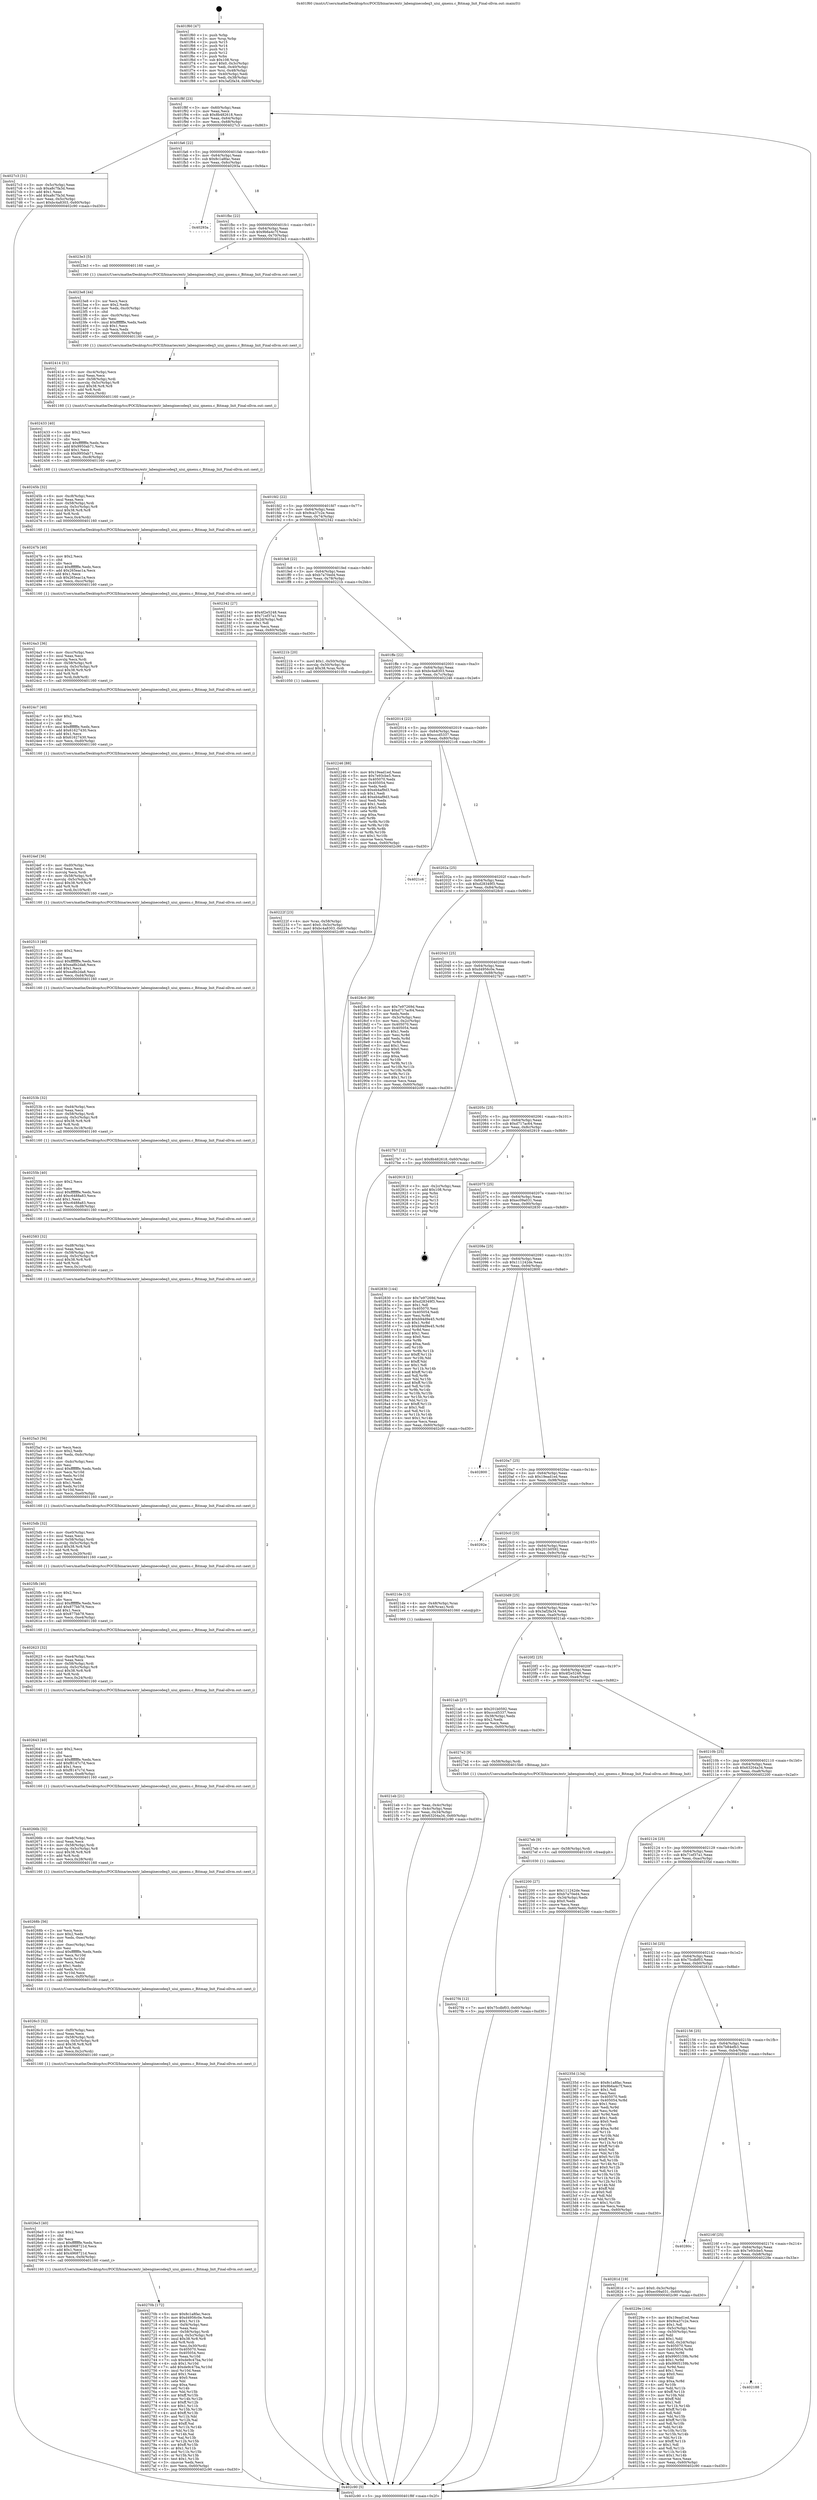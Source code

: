 digraph "0x401f60" {
  label = "0x401f60 (/mnt/c/Users/mathe/Desktop/tcc/POCII/binaries/extr_labenginecodeq3_uiui_qmenu.c_Bitmap_Init_Final-ollvm.out::main(0))"
  labelloc = "t"
  node[shape=record]

  Entry [label="",width=0.3,height=0.3,shape=circle,fillcolor=black,style=filled]
  "0x401f8f" [label="{
     0x401f8f [23]\l
     | [instrs]\l
     &nbsp;&nbsp;0x401f8f \<+3\>: mov -0x60(%rbp),%eax\l
     &nbsp;&nbsp;0x401f92 \<+2\>: mov %eax,%ecx\l
     &nbsp;&nbsp;0x401f94 \<+6\>: sub $0x8b482618,%ecx\l
     &nbsp;&nbsp;0x401f9a \<+3\>: mov %eax,-0x64(%rbp)\l
     &nbsp;&nbsp;0x401f9d \<+3\>: mov %ecx,-0x68(%rbp)\l
     &nbsp;&nbsp;0x401fa0 \<+6\>: je 00000000004027c3 \<main+0x863\>\l
  }"]
  "0x4027c3" [label="{
     0x4027c3 [31]\l
     | [instrs]\l
     &nbsp;&nbsp;0x4027c3 \<+3\>: mov -0x5c(%rbp),%eax\l
     &nbsp;&nbsp;0x4027c6 \<+5\>: sub $0xa8c7fa3d,%eax\l
     &nbsp;&nbsp;0x4027cb \<+3\>: add $0x1,%eax\l
     &nbsp;&nbsp;0x4027ce \<+5\>: add $0xa8c7fa3d,%eax\l
     &nbsp;&nbsp;0x4027d3 \<+3\>: mov %eax,-0x5c(%rbp)\l
     &nbsp;&nbsp;0x4027d6 \<+7\>: movl $0xbc4a8303,-0x60(%rbp)\l
     &nbsp;&nbsp;0x4027dd \<+5\>: jmp 0000000000402c90 \<main+0xd30\>\l
  }"]
  "0x401fa6" [label="{
     0x401fa6 [22]\l
     | [instrs]\l
     &nbsp;&nbsp;0x401fa6 \<+5\>: jmp 0000000000401fab \<main+0x4b\>\l
     &nbsp;&nbsp;0x401fab \<+3\>: mov -0x64(%rbp),%eax\l
     &nbsp;&nbsp;0x401fae \<+5\>: sub $0x8c1a8fac,%eax\l
     &nbsp;&nbsp;0x401fb3 \<+3\>: mov %eax,-0x6c(%rbp)\l
     &nbsp;&nbsp;0x401fb6 \<+6\>: je 000000000040293a \<main+0x9da\>\l
  }"]
  Exit [label="",width=0.3,height=0.3,shape=circle,fillcolor=black,style=filled,peripheries=2]
  "0x40293a" [label="{
     0x40293a\l
  }", style=dashed]
  "0x401fbc" [label="{
     0x401fbc [22]\l
     | [instrs]\l
     &nbsp;&nbsp;0x401fbc \<+5\>: jmp 0000000000401fc1 \<main+0x61\>\l
     &nbsp;&nbsp;0x401fc1 \<+3\>: mov -0x64(%rbp),%eax\l
     &nbsp;&nbsp;0x401fc4 \<+5\>: sub $0x9b6a4c7f,%eax\l
     &nbsp;&nbsp;0x401fc9 \<+3\>: mov %eax,-0x70(%rbp)\l
     &nbsp;&nbsp;0x401fcc \<+6\>: je 00000000004023e3 \<main+0x483\>\l
  }"]
  "0x4027f4" [label="{
     0x4027f4 [12]\l
     | [instrs]\l
     &nbsp;&nbsp;0x4027f4 \<+7\>: movl $0x75cdbf03,-0x60(%rbp)\l
     &nbsp;&nbsp;0x4027fb \<+5\>: jmp 0000000000402c90 \<main+0xd30\>\l
  }"]
  "0x4023e3" [label="{
     0x4023e3 [5]\l
     | [instrs]\l
     &nbsp;&nbsp;0x4023e3 \<+5\>: call 0000000000401160 \<next_i\>\l
     | [calls]\l
     &nbsp;&nbsp;0x401160 \{1\} (/mnt/c/Users/mathe/Desktop/tcc/POCII/binaries/extr_labenginecodeq3_uiui_qmenu.c_Bitmap_Init_Final-ollvm.out::next_i)\l
  }"]
  "0x401fd2" [label="{
     0x401fd2 [22]\l
     | [instrs]\l
     &nbsp;&nbsp;0x401fd2 \<+5\>: jmp 0000000000401fd7 \<main+0x77\>\l
     &nbsp;&nbsp;0x401fd7 \<+3\>: mov -0x64(%rbp),%eax\l
     &nbsp;&nbsp;0x401fda \<+5\>: sub $0x9ca37c2e,%eax\l
     &nbsp;&nbsp;0x401fdf \<+3\>: mov %eax,-0x74(%rbp)\l
     &nbsp;&nbsp;0x401fe2 \<+6\>: je 0000000000402342 \<main+0x3e2\>\l
  }"]
  "0x4027eb" [label="{
     0x4027eb [9]\l
     | [instrs]\l
     &nbsp;&nbsp;0x4027eb \<+4\>: mov -0x58(%rbp),%rdi\l
     &nbsp;&nbsp;0x4027ef \<+5\>: call 0000000000401030 \<free@plt\>\l
     | [calls]\l
     &nbsp;&nbsp;0x401030 \{1\} (unknown)\l
  }"]
  "0x402342" [label="{
     0x402342 [27]\l
     | [instrs]\l
     &nbsp;&nbsp;0x402342 \<+5\>: mov $0x4f2e5248,%eax\l
     &nbsp;&nbsp;0x402347 \<+5\>: mov $0x71ef37a1,%ecx\l
     &nbsp;&nbsp;0x40234c \<+3\>: mov -0x2d(%rbp),%dl\l
     &nbsp;&nbsp;0x40234f \<+3\>: test $0x1,%dl\l
     &nbsp;&nbsp;0x402352 \<+3\>: cmovne %ecx,%eax\l
     &nbsp;&nbsp;0x402355 \<+3\>: mov %eax,-0x60(%rbp)\l
     &nbsp;&nbsp;0x402358 \<+5\>: jmp 0000000000402c90 \<main+0xd30\>\l
  }"]
  "0x401fe8" [label="{
     0x401fe8 [22]\l
     | [instrs]\l
     &nbsp;&nbsp;0x401fe8 \<+5\>: jmp 0000000000401fed \<main+0x8d\>\l
     &nbsp;&nbsp;0x401fed \<+3\>: mov -0x64(%rbp),%eax\l
     &nbsp;&nbsp;0x401ff0 \<+5\>: sub $0xb7a70ed4,%eax\l
     &nbsp;&nbsp;0x401ff5 \<+3\>: mov %eax,-0x78(%rbp)\l
     &nbsp;&nbsp;0x401ff8 \<+6\>: je 000000000040221b \<main+0x2bb\>\l
  }"]
  "0x40270b" [label="{
     0x40270b [172]\l
     | [instrs]\l
     &nbsp;&nbsp;0x40270b \<+5\>: mov $0x8c1a8fac,%ecx\l
     &nbsp;&nbsp;0x402710 \<+5\>: mov $0xd4956c0e,%edx\l
     &nbsp;&nbsp;0x402715 \<+3\>: mov $0x1,%r11b\l
     &nbsp;&nbsp;0x402718 \<+6\>: mov -0xf4(%rbp),%esi\l
     &nbsp;&nbsp;0x40271e \<+3\>: imul %eax,%esi\l
     &nbsp;&nbsp;0x402721 \<+4\>: mov -0x58(%rbp),%rdi\l
     &nbsp;&nbsp;0x402725 \<+4\>: movslq -0x5c(%rbp),%r8\l
     &nbsp;&nbsp;0x402729 \<+4\>: imul $0x38,%r8,%r8\l
     &nbsp;&nbsp;0x40272d \<+3\>: add %r8,%rdi\l
     &nbsp;&nbsp;0x402730 \<+3\>: mov %esi,0x30(%rdi)\l
     &nbsp;&nbsp;0x402733 \<+7\>: mov 0x405070,%eax\l
     &nbsp;&nbsp;0x40273a \<+7\>: mov 0x405054,%esi\l
     &nbsp;&nbsp;0x402741 \<+3\>: mov %eax,%r10d\l
     &nbsp;&nbsp;0x402744 \<+7\>: sub $0xde9c47ba,%r10d\l
     &nbsp;&nbsp;0x40274b \<+4\>: sub $0x1,%r10d\l
     &nbsp;&nbsp;0x40274f \<+7\>: add $0xde9c47ba,%r10d\l
     &nbsp;&nbsp;0x402756 \<+4\>: imul %r10d,%eax\l
     &nbsp;&nbsp;0x40275a \<+3\>: and $0x1,%eax\l
     &nbsp;&nbsp;0x40275d \<+3\>: cmp $0x0,%eax\l
     &nbsp;&nbsp;0x402760 \<+3\>: sete %bl\l
     &nbsp;&nbsp;0x402763 \<+3\>: cmp $0xa,%esi\l
     &nbsp;&nbsp;0x402766 \<+4\>: setl %r14b\l
     &nbsp;&nbsp;0x40276a \<+3\>: mov %bl,%r15b\l
     &nbsp;&nbsp;0x40276d \<+4\>: xor $0xff,%r15b\l
     &nbsp;&nbsp;0x402771 \<+3\>: mov %r14b,%r12b\l
     &nbsp;&nbsp;0x402774 \<+4\>: xor $0xff,%r12b\l
     &nbsp;&nbsp;0x402778 \<+4\>: xor $0x1,%r11b\l
     &nbsp;&nbsp;0x40277c \<+3\>: mov %r15b,%r13b\l
     &nbsp;&nbsp;0x40277f \<+4\>: and $0xff,%r13b\l
     &nbsp;&nbsp;0x402783 \<+3\>: and %r11b,%bl\l
     &nbsp;&nbsp;0x402786 \<+3\>: mov %r12b,%al\l
     &nbsp;&nbsp;0x402789 \<+2\>: and $0xff,%al\l
     &nbsp;&nbsp;0x40278b \<+3\>: and %r11b,%r14b\l
     &nbsp;&nbsp;0x40278e \<+3\>: or %bl,%r13b\l
     &nbsp;&nbsp;0x402791 \<+3\>: or %r14b,%al\l
     &nbsp;&nbsp;0x402794 \<+3\>: xor %al,%r13b\l
     &nbsp;&nbsp;0x402797 \<+3\>: or %r12b,%r15b\l
     &nbsp;&nbsp;0x40279a \<+4\>: xor $0xff,%r15b\l
     &nbsp;&nbsp;0x40279e \<+4\>: or $0x1,%r11b\l
     &nbsp;&nbsp;0x4027a2 \<+3\>: and %r11b,%r15b\l
     &nbsp;&nbsp;0x4027a5 \<+3\>: or %r15b,%r13b\l
     &nbsp;&nbsp;0x4027a8 \<+4\>: test $0x1,%r13b\l
     &nbsp;&nbsp;0x4027ac \<+3\>: cmovne %edx,%ecx\l
     &nbsp;&nbsp;0x4027af \<+3\>: mov %ecx,-0x60(%rbp)\l
     &nbsp;&nbsp;0x4027b2 \<+5\>: jmp 0000000000402c90 \<main+0xd30\>\l
  }"]
  "0x40221b" [label="{
     0x40221b [20]\l
     | [instrs]\l
     &nbsp;&nbsp;0x40221b \<+7\>: movl $0x1,-0x50(%rbp)\l
     &nbsp;&nbsp;0x402222 \<+4\>: movslq -0x50(%rbp),%rax\l
     &nbsp;&nbsp;0x402226 \<+4\>: imul $0x38,%rax,%rdi\l
     &nbsp;&nbsp;0x40222a \<+5\>: call 0000000000401050 \<malloc@plt\>\l
     | [calls]\l
     &nbsp;&nbsp;0x401050 \{1\} (unknown)\l
  }"]
  "0x401ffe" [label="{
     0x401ffe [22]\l
     | [instrs]\l
     &nbsp;&nbsp;0x401ffe \<+5\>: jmp 0000000000402003 \<main+0xa3\>\l
     &nbsp;&nbsp;0x402003 \<+3\>: mov -0x64(%rbp),%eax\l
     &nbsp;&nbsp;0x402006 \<+5\>: sub $0xbc4a8303,%eax\l
     &nbsp;&nbsp;0x40200b \<+3\>: mov %eax,-0x7c(%rbp)\l
     &nbsp;&nbsp;0x40200e \<+6\>: je 0000000000402246 \<main+0x2e6\>\l
  }"]
  "0x4026e3" [label="{
     0x4026e3 [40]\l
     | [instrs]\l
     &nbsp;&nbsp;0x4026e3 \<+5\>: mov $0x2,%ecx\l
     &nbsp;&nbsp;0x4026e8 \<+1\>: cltd\l
     &nbsp;&nbsp;0x4026e9 \<+2\>: idiv %ecx\l
     &nbsp;&nbsp;0x4026eb \<+6\>: imul $0xfffffffe,%edx,%ecx\l
     &nbsp;&nbsp;0x4026f1 \<+6\>: sub $0x4968721d,%ecx\l
     &nbsp;&nbsp;0x4026f7 \<+3\>: add $0x1,%ecx\l
     &nbsp;&nbsp;0x4026fa \<+6\>: add $0x4968721d,%ecx\l
     &nbsp;&nbsp;0x402700 \<+6\>: mov %ecx,-0xf4(%rbp)\l
     &nbsp;&nbsp;0x402706 \<+5\>: call 0000000000401160 \<next_i\>\l
     | [calls]\l
     &nbsp;&nbsp;0x401160 \{1\} (/mnt/c/Users/mathe/Desktop/tcc/POCII/binaries/extr_labenginecodeq3_uiui_qmenu.c_Bitmap_Init_Final-ollvm.out::next_i)\l
  }"]
  "0x402246" [label="{
     0x402246 [88]\l
     | [instrs]\l
     &nbsp;&nbsp;0x402246 \<+5\>: mov $0x19ead1ed,%eax\l
     &nbsp;&nbsp;0x40224b \<+5\>: mov $0x7e93cbe5,%ecx\l
     &nbsp;&nbsp;0x402250 \<+7\>: mov 0x405070,%edx\l
     &nbsp;&nbsp;0x402257 \<+7\>: mov 0x405054,%esi\l
     &nbsp;&nbsp;0x40225e \<+2\>: mov %edx,%edi\l
     &nbsp;&nbsp;0x402260 \<+6\>: sub $0xeb4af9d3,%edi\l
     &nbsp;&nbsp;0x402266 \<+3\>: sub $0x1,%edi\l
     &nbsp;&nbsp;0x402269 \<+6\>: add $0xeb4af9d3,%edi\l
     &nbsp;&nbsp;0x40226f \<+3\>: imul %edi,%edx\l
     &nbsp;&nbsp;0x402272 \<+3\>: and $0x1,%edx\l
     &nbsp;&nbsp;0x402275 \<+3\>: cmp $0x0,%edx\l
     &nbsp;&nbsp;0x402278 \<+4\>: sete %r8b\l
     &nbsp;&nbsp;0x40227c \<+3\>: cmp $0xa,%esi\l
     &nbsp;&nbsp;0x40227f \<+4\>: setl %r9b\l
     &nbsp;&nbsp;0x402283 \<+3\>: mov %r8b,%r10b\l
     &nbsp;&nbsp;0x402286 \<+3\>: and %r9b,%r10b\l
     &nbsp;&nbsp;0x402289 \<+3\>: xor %r9b,%r8b\l
     &nbsp;&nbsp;0x40228c \<+3\>: or %r8b,%r10b\l
     &nbsp;&nbsp;0x40228f \<+4\>: test $0x1,%r10b\l
     &nbsp;&nbsp;0x402293 \<+3\>: cmovne %ecx,%eax\l
     &nbsp;&nbsp;0x402296 \<+3\>: mov %eax,-0x60(%rbp)\l
     &nbsp;&nbsp;0x402299 \<+5\>: jmp 0000000000402c90 \<main+0xd30\>\l
  }"]
  "0x402014" [label="{
     0x402014 [22]\l
     | [instrs]\l
     &nbsp;&nbsp;0x402014 \<+5\>: jmp 0000000000402019 \<main+0xb9\>\l
     &nbsp;&nbsp;0x402019 \<+3\>: mov -0x64(%rbp),%eax\l
     &nbsp;&nbsp;0x40201c \<+5\>: sub $0xcccd5337,%eax\l
     &nbsp;&nbsp;0x402021 \<+3\>: mov %eax,-0x80(%rbp)\l
     &nbsp;&nbsp;0x402024 \<+6\>: je 00000000004021c6 \<main+0x266\>\l
  }"]
  "0x4026c3" [label="{
     0x4026c3 [32]\l
     | [instrs]\l
     &nbsp;&nbsp;0x4026c3 \<+6\>: mov -0xf0(%rbp),%ecx\l
     &nbsp;&nbsp;0x4026c9 \<+3\>: imul %eax,%ecx\l
     &nbsp;&nbsp;0x4026cc \<+4\>: mov -0x58(%rbp),%rdi\l
     &nbsp;&nbsp;0x4026d0 \<+4\>: movslq -0x5c(%rbp),%r8\l
     &nbsp;&nbsp;0x4026d4 \<+4\>: imul $0x38,%r8,%r8\l
     &nbsp;&nbsp;0x4026d8 \<+3\>: add %r8,%rdi\l
     &nbsp;&nbsp;0x4026db \<+3\>: mov %ecx,0x2c(%rdi)\l
     &nbsp;&nbsp;0x4026de \<+5\>: call 0000000000401160 \<next_i\>\l
     | [calls]\l
     &nbsp;&nbsp;0x401160 \{1\} (/mnt/c/Users/mathe/Desktop/tcc/POCII/binaries/extr_labenginecodeq3_uiui_qmenu.c_Bitmap_Init_Final-ollvm.out::next_i)\l
  }"]
  "0x4021c6" [label="{
     0x4021c6\l
  }", style=dashed]
  "0x40202a" [label="{
     0x40202a [25]\l
     | [instrs]\l
     &nbsp;&nbsp;0x40202a \<+5\>: jmp 000000000040202f \<main+0xcf\>\l
     &nbsp;&nbsp;0x40202f \<+3\>: mov -0x64(%rbp),%eax\l
     &nbsp;&nbsp;0x402032 \<+5\>: sub $0xd28349f3,%eax\l
     &nbsp;&nbsp;0x402037 \<+6\>: mov %eax,-0x84(%rbp)\l
     &nbsp;&nbsp;0x40203d \<+6\>: je 00000000004028c0 \<main+0x960\>\l
  }"]
  "0x40268b" [label="{
     0x40268b [56]\l
     | [instrs]\l
     &nbsp;&nbsp;0x40268b \<+2\>: xor %ecx,%ecx\l
     &nbsp;&nbsp;0x40268d \<+5\>: mov $0x2,%edx\l
     &nbsp;&nbsp;0x402692 \<+6\>: mov %edx,-0xec(%rbp)\l
     &nbsp;&nbsp;0x402698 \<+1\>: cltd\l
     &nbsp;&nbsp;0x402699 \<+6\>: mov -0xec(%rbp),%esi\l
     &nbsp;&nbsp;0x40269f \<+2\>: idiv %esi\l
     &nbsp;&nbsp;0x4026a1 \<+6\>: imul $0xfffffffe,%edx,%edx\l
     &nbsp;&nbsp;0x4026a7 \<+3\>: mov %ecx,%r10d\l
     &nbsp;&nbsp;0x4026aa \<+3\>: sub %edx,%r10d\l
     &nbsp;&nbsp;0x4026ad \<+2\>: mov %ecx,%edx\l
     &nbsp;&nbsp;0x4026af \<+3\>: sub $0x1,%edx\l
     &nbsp;&nbsp;0x4026b2 \<+3\>: add %edx,%r10d\l
     &nbsp;&nbsp;0x4026b5 \<+3\>: sub %r10d,%ecx\l
     &nbsp;&nbsp;0x4026b8 \<+6\>: mov %ecx,-0xf0(%rbp)\l
     &nbsp;&nbsp;0x4026be \<+5\>: call 0000000000401160 \<next_i\>\l
     | [calls]\l
     &nbsp;&nbsp;0x401160 \{1\} (/mnt/c/Users/mathe/Desktop/tcc/POCII/binaries/extr_labenginecodeq3_uiui_qmenu.c_Bitmap_Init_Final-ollvm.out::next_i)\l
  }"]
  "0x4028c0" [label="{
     0x4028c0 [89]\l
     | [instrs]\l
     &nbsp;&nbsp;0x4028c0 \<+5\>: mov $0x7e97269d,%eax\l
     &nbsp;&nbsp;0x4028c5 \<+5\>: mov $0xd717ac64,%ecx\l
     &nbsp;&nbsp;0x4028ca \<+2\>: xor %edx,%edx\l
     &nbsp;&nbsp;0x4028cc \<+3\>: mov -0x3c(%rbp),%esi\l
     &nbsp;&nbsp;0x4028cf \<+3\>: mov %esi,-0x2c(%rbp)\l
     &nbsp;&nbsp;0x4028d2 \<+7\>: mov 0x405070,%esi\l
     &nbsp;&nbsp;0x4028d9 \<+7\>: mov 0x405054,%edi\l
     &nbsp;&nbsp;0x4028e0 \<+3\>: sub $0x1,%edx\l
     &nbsp;&nbsp;0x4028e3 \<+3\>: mov %esi,%r8d\l
     &nbsp;&nbsp;0x4028e6 \<+3\>: add %edx,%r8d\l
     &nbsp;&nbsp;0x4028e9 \<+4\>: imul %r8d,%esi\l
     &nbsp;&nbsp;0x4028ed \<+3\>: and $0x1,%esi\l
     &nbsp;&nbsp;0x4028f0 \<+3\>: cmp $0x0,%esi\l
     &nbsp;&nbsp;0x4028f3 \<+4\>: sete %r9b\l
     &nbsp;&nbsp;0x4028f7 \<+3\>: cmp $0xa,%edi\l
     &nbsp;&nbsp;0x4028fa \<+4\>: setl %r10b\l
     &nbsp;&nbsp;0x4028fe \<+3\>: mov %r9b,%r11b\l
     &nbsp;&nbsp;0x402901 \<+3\>: and %r10b,%r11b\l
     &nbsp;&nbsp;0x402904 \<+3\>: xor %r10b,%r9b\l
     &nbsp;&nbsp;0x402907 \<+3\>: or %r9b,%r11b\l
     &nbsp;&nbsp;0x40290a \<+4\>: test $0x1,%r11b\l
     &nbsp;&nbsp;0x40290e \<+3\>: cmovne %ecx,%eax\l
     &nbsp;&nbsp;0x402911 \<+3\>: mov %eax,-0x60(%rbp)\l
     &nbsp;&nbsp;0x402914 \<+5\>: jmp 0000000000402c90 \<main+0xd30\>\l
  }"]
  "0x402043" [label="{
     0x402043 [25]\l
     | [instrs]\l
     &nbsp;&nbsp;0x402043 \<+5\>: jmp 0000000000402048 \<main+0xe8\>\l
     &nbsp;&nbsp;0x402048 \<+3\>: mov -0x64(%rbp),%eax\l
     &nbsp;&nbsp;0x40204b \<+5\>: sub $0xd4956c0e,%eax\l
     &nbsp;&nbsp;0x402050 \<+6\>: mov %eax,-0x88(%rbp)\l
     &nbsp;&nbsp;0x402056 \<+6\>: je 00000000004027b7 \<main+0x857\>\l
  }"]
  "0x40266b" [label="{
     0x40266b [32]\l
     | [instrs]\l
     &nbsp;&nbsp;0x40266b \<+6\>: mov -0xe8(%rbp),%ecx\l
     &nbsp;&nbsp;0x402671 \<+3\>: imul %eax,%ecx\l
     &nbsp;&nbsp;0x402674 \<+4\>: mov -0x58(%rbp),%rdi\l
     &nbsp;&nbsp;0x402678 \<+4\>: movslq -0x5c(%rbp),%r8\l
     &nbsp;&nbsp;0x40267c \<+4\>: imul $0x38,%r8,%r8\l
     &nbsp;&nbsp;0x402680 \<+3\>: add %r8,%rdi\l
     &nbsp;&nbsp;0x402683 \<+3\>: mov %ecx,0x28(%rdi)\l
     &nbsp;&nbsp;0x402686 \<+5\>: call 0000000000401160 \<next_i\>\l
     | [calls]\l
     &nbsp;&nbsp;0x401160 \{1\} (/mnt/c/Users/mathe/Desktop/tcc/POCII/binaries/extr_labenginecodeq3_uiui_qmenu.c_Bitmap_Init_Final-ollvm.out::next_i)\l
  }"]
  "0x4027b7" [label="{
     0x4027b7 [12]\l
     | [instrs]\l
     &nbsp;&nbsp;0x4027b7 \<+7\>: movl $0x8b482618,-0x60(%rbp)\l
     &nbsp;&nbsp;0x4027be \<+5\>: jmp 0000000000402c90 \<main+0xd30\>\l
  }"]
  "0x40205c" [label="{
     0x40205c [25]\l
     | [instrs]\l
     &nbsp;&nbsp;0x40205c \<+5\>: jmp 0000000000402061 \<main+0x101\>\l
     &nbsp;&nbsp;0x402061 \<+3\>: mov -0x64(%rbp),%eax\l
     &nbsp;&nbsp;0x402064 \<+5\>: sub $0xd717ac64,%eax\l
     &nbsp;&nbsp;0x402069 \<+6\>: mov %eax,-0x8c(%rbp)\l
     &nbsp;&nbsp;0x40206f \<+6\>: je 0000000000402919 \<main+0x9b9\>\l
  }"]
  "0x402643" [label="{
     0x402643 [40]\l
     | [instrs]\l
     &nbsp;&nbsp;0x402643 \<+5\>: mov $0x2,%ecx\l
     &nbsp;&nbsp;0x402648 \<+1\>: cltd\l
     &nbsp;&nbsp;0x402649 \<+2\>: idiv %ecx\l
     &nbsp;&nbsp;0x40264b \<+6\>: imul $0xfffffffe,%edx,%ecx\l
     &nbsp;&nbsp;0x402651 \<+6\>: add $0xf8147c7d,%ecx\l
     &nbsp;&nbsp;0x402657 \<+3\>: add $0x1,%ecx\l
     &nbsp;&nbsp;0x40265a \<+6\>: sub $0xf8147c7d,%ecx\l
     &nbsp;&nbsp;0x402660 \<+6\>: mov %ecx,-0xe8(%rbp)\l
     &nbsp;&nbsp;0x402666 \<+5\>: call 0000000000401160 \<next_i\>\l
     | [calls]\l
     &nbsp;&nbsp;0x401160 \{1\} (/mnt/c/Users/mathe/Desktop/tcc/POCII/binaries/extr_labenginecodeq3_uiui_qmenu.c_Bitmap_Init_Final-ollvm.out::next_i)\l
  }"]
  "0x402919" [label="{
     0x402919 [21]\l
     | [instrs]\l
     &nbsp;&nbsp;0x402919 \<+3\>: mov -0x2c(%rbp),%eax\l
     &nbsp;&nbsp;0x40291c \<+7\>: add $0x108,%rsp\l
     &nbsp;&nbsp;0x402923 \<+1\>: pop %rbx\l
     &nbsp;&nbsp;0x402924 \<+2\>: pop %r12\l
     &nbsp;&nbsp;0x402926 \<+2\>: pop %r13\l
     &nbsp;&nbsp;0x402928 \<+2\>: pop %r14\l
     &nbsp;&nbsp;0x40292a \<+2\>: pop %r15\l
     &nbsp;&nbsp;0x40292c \<+1\>: pop %rbp\l
     &nbsp;&nbsp;0x40292d \<+1\>: ret\l
  }"]
  "0x402075" [label="{
     0x402075 [25]\l
     | [instrs]\l
     &nbsp;&nbsp;0x402075 \<+5\>: jmp 000000000040207a \<main+0x11a\>\l
     &nbsp;&nbsp;0x40207a \<+3\>: mov -0x64(%rbp),%eax\l
     &nbsp;&nbsp;0x40207d \<+5\>: sub $0xec09a031,%eax\l
     &nbsp;&nbsp;0x402082 \<+6\>: mov %eax,-0x90(%rbp)\l
     &nbsp;&nbsp;0x402088 \<+6\>: je 0000000000402830 \<main+0x8d0\>\l
  }"]
  "0x402623" [label="{
     0x402623 [32]\l
     | [instrs]\l
     &nbsp;&nbsp;0x402623 \<+6\>: mov -0xe4(%rbp),%ecx\l
     &nbsp;&nbsp;0x402629 \<+3\>: imul %eax,%ecx\l
     &nbsp;&nbsp;0x40262c \<+4\>: mov -0x58(%rbp),%rdi\l
     &nbsp;&nbsp;0x402630 \<+4\>: movslq -0x5c(%rbp),%r8\l
     &nbsp;&nbsp;0x402634 \<+4\>: imul $0x38,%r8,%r8\l
     &nbsp;&nbsp;0x402638 \<+3\>: add %r8,%rdi\l
     &nbsp;&nbsp;0x40263b \<+3\>: mov %ecx,0x24(%rdi)\l
     &nbsp;&nbsp;0x40263e \<+5\>: call 0000000000401160 \<next_i\>\l
     | [calls]\l
     &nbsp;&nbsp;0x401160 \{1\} (/mnt/c/Users/mathe/Desktop/tcc/POCII/binaries/extr_labenginecodeq3_uiui_qmenu.c_Bitmap_Init_Final-ollvm.out::next_i)\l
  }"]
  "0x402830" [label="{
     0x402830 [144]\l
     | [instrs]\l
     &nbsp;&nbsp;0x402830 \<+5\>: mov $0x7e97269d,%eax\l
     &nbsp;&nbsp;0x402835 \<+5\>: mov $0xd28349f3,%ecx\l
     &nbsp;&nbsp;0x40283a \<+2\>: mov $0x1,%dl\l
     &nbsp;&nbsp;0x40283c \<+7\>: mov 0x405070,%esi\l
     &nbsp;&nbsp;0x402843 \<+7\>: mov 0x405054,%edi\l
     &nbsp;&nbsp;0x40284a \<+3\>: mov %esi,%r8d\l
     &nbsp;&nbsp;0x40284d \<+7\>: add $0xb94d9e45,%r8d\l
     &nbsp;&nbsp;0x402854 \<+4\>: sub $0x1,%r8d\l
     &nbsp;&nbsp;0x402858 \<+7\>: sub $0xb94d9e45,%r8d\l
     &nbsp;&nbsp;0x40285f \<+4\>: imul %r8d,%esi\l
     &nbsp;&nbsp;0x402863 \<+3\>: and $0x1,%esi\l
     &nbsp;&nbsp;0x402866 \<+3\>: cmp $0x0,%esi\l
     &nbsp;&nbsp;0x402869 \<+4\>: sete %r9b\l
     &nbsp;&nbsp;0x40286d \<+3\>: cmp $0xa,%edi\l
     &nbsp;&nbsp;0x402870 \<+4\>: setl %r10b\l
     &nbsp;&nbsp;0x402874 \<+3\>: mov %r9b,%r11b\l
     &nbsp;&nbsp;0x402877 \<+4\>: xor $0xff,%r11b\l
     &nbsp;&nbsp;0x40287b \<+3\>: mov %r10b,%bl\l
     &nbsp;&nbsp;0x40287e \<+3\>: xor $0xff,%bl\l
     &nbsp;&nbsp;0x402881 \<+3\>: xor $0x1,%dl\l
     &nbsp;&nbsp;0x402884 \<+3\>: mov %r11b,%r14b\l
     &nbsp;&nbsp;0x402887 \<+4\>: and $0xff,%r14b\l
     &nbsp;&nbsp;0x40288b \<+3\>: and %dl,%r9b\l
     &nbsp;&nbsp;0x40288e \<+3\>: mov %bl,%r15b\l
     &nbsp;&nbsp;0x402891 \<+4\>: and $0xff,%r15b\l
     &nbsp;&nbsp;0x402895 \<+3\>: and %dl,%r10b\l
     &nbsp;&nbsp;0x402898 \<+3\>: or %r9b,%r14b\l
     &nbsp;&nbsp;0x40289b \<+3\>: or %r10b,%r15b\l
     &nbsp;&nbsp;0x40289e \<+3\>: xor %r15b,%r14b\l
     &nbsp;&nbsp;0x4028a1 \<+3\>: or %bl,%r11b\l
     &nbsp;&nbsp;0x4028a4 \<+4\>: xor $0xff,%r11b\l
     &nbsp;&nbsp;0x4028a8 \<+3\>: or $0x1,%dl\l
     &nbsp;&nbsp;0x4028ab \<+3\>: and %dl,%r11b\l
     &nbsp;&nbsp;0x4028ae \<+3\>: or %r11b,%r14b\l
     &nbsp;&nbsp;0x4028b1 \<+4\>: test $0x1,%r14b\l
     &nbsp;&nbsp;0x4028b5 \<+3\>: cmovne %ecx,%eax\l
     &nbsp;&nbsp;0x4028b8 \<+3\>: mov %eax,-0x60(%rbp)\l
     &nbsp;&nbsp;0x4028bb \<+5\>: jmp 0000000000402c90 \<main+0xd30\>\l
  }"]
  "0x40208e" [label="{
     0x40208e [25]\l
     | [instrs]\l
     &nbsp;&nbsp;0x40208e \<+5\>: jmp 0000000000402093 \<main+0x133\>\l
     &nbsp;&nbsp;0x402093 \<+3\>: mov -0x64(%rbp),%eax\l
     &nbsp;&nbsp;0x402096 \<+5\>: sub $0x111242de,%eax\l
     &nbsp;&nbsp;0x40209b \<+6\>: mov %eax,-0x94(%rbp)\l
     &nbsp;&nbsp;0x4020a1 \<+6\>: je 0000000000402800 \<main+0x8a0\>\l
  }"]
  "0x4025fb" [label="{
     0x4025fb [40]\l
     | [instrs]\l
     &nbsp;&nbsp;0x4025fb \<+5\>: mov $0x2,%ecx\l
     &nbsp;&nbsp;0x402600 \<+1\>: cltd\l
     &nbsp;&nbsp;0x402601 \<+2\>: idiv %ecx\l
     &nbsp;&nbsp;0x402603 \<+6\>: imul $0xfffffffe,%edx,%ecx\l
     &nbsp;&nbsp;0x402609 \<+6\>: add $0x877bb78,%ecx\l
     &nbsp;&nbsp;0x40260f \<+3\>: add $0x1,%ecx\l
     &nbsp;&nbsp;0x402612 \<+6\>: sub $0x877bb78,%ecx\l
     &nbsp;&nbsp;0x402618 \<+6\>: mov %ecx,-0xe4(%rbp)\l
     &nbsp;&nbsp;0x40261e \<+5\>: call 0000000000401160 \<next_i\>\l
     | [calls]\l
     &nbsp;&nbsp;0x401160 \{1\} (/mnt/c/Users/mathe/Desktop/tcc/POCII/binaries/extr_labenginecodeq3_uiui_qmenu.c_Bitmap_Init_Final-ollvm.out::next_i)\l
  }"]
  "0x402800" [label="{
     0x402800\l
  }", style=dashed]
  "0x4020a7" [label="{
     0x4020a7 [25]\l
     | [instrs]\l
     &nbsp;&nbsp;0x4020a7 \<+5\>: jmp 00000000004020ac \<main+0x14c\>\l
     &nbsp;&nbsp;0x4020ac \<+3\>: mov -0x64(%rbp),%eax\l
     &nbsp;&nbsp;0x4020af \<+5\>: sub $0x19ead1ed,%eax\l
     &nbsp;&nbsp;0x4020b4 \<+6\>: mov %eax,-0x98(%rbp)\l
     &nbsp;&nbsp;0x4020ba \<+6\>: je 000000000040292e \<main+0x9ce\>\l
  }"]
  "0x4025db" [label="{
     0x4025db [32]\l
     | [instrs]\l
     &nbsp;&nbsp;0x4025db \<+6\>: mov -0xe0(%rbp),%ecx\l
     &nbsp;&nbsp;0x4025e1 \<+3\>: imul %eax,%ecx\l
     &nbsp;&nbsp;0x4025e4 \<+4\>: mov -0x58(%rbp),%rdi\l
     &nbsp;&nbsp;0x4025e8 \<+4\>: movslq -0x5c(%rbp),%r8\l
     &nbsp;&nbsp;0x4025ec \<+4\>: imul $0x38,%r8,%r8\l
     &nbsp;&nbsp;0x4025f0 \<+3\>: add %r8,%rdi\l
     &nbsp;&nbsp;0x4025f3 \<+3\>: mov %ecx,0x20(%rdi)\l
     &nbsp;&nbsp;0x4025f6 \<+5\>: call 0000000000401160 \<next_i\>\l
     | [calls]\l
     &nbsp;&nbsp;0x401160 \{1\} (/mnt/c/Users/mathe/Desktop/tcc/POCII/binaries/extr_labenginecodeq3_uiui_qmenu.c_Bitmap_Init_Final-ollvm.out::next_i)\l
  }"]
  "0x40292e" [label="{
     0x40292e\l
  }", style=dashed]
  "0x4020c0" [label="{
     0x4020c0 [25]\l
     | [instrs]\l
     &nbsp;&nbsp;0x4020c0 \<+5\>: jmp 00000000004020c5 \<main+0x165\>\l
     &nbsp;&nbsp;0x4020c5 \<+3\>: mov -0x64(%rbp),%eax\l
     &nbsp;&nbsp;0x4020c8 \<+5\>: sub $0x201b0592,%eax\l
     &nbsp;&nbsp;0x4020cd \<+6\>: mov %eax,-0x9c(%rbp)\l
     &nbsp;&nbsp;0x4020d3 \<+6\>: je 00000000004021de \<main+0x27e\>\l
  }"]
  "0x4025a3" [label="{
     0x4025a3 [56]\l
     | [instrs]\l
     &nbsp;&nbsp;0x4025a3 \<+2\>: xor %ecx,%ecx\l
     &nbsp;&nbsp;0x4025a5 \<+5\>: mov $0x2,%edx\l
     &nbsp;&nbsp;0x4025aa \<+6\>: mov %edx,-0xdc(%rbp)\l
     &nbsp;&nbsp;0x4025b0 \<+1\>: cltd\l
     &nbsp;&nbsp;0x4025b1 \<+6\>: mov -0xdc(%rbp),%esi\l
     &nbsp;&nbsp;0x4025b7 \<+2\>: idiv %esi\l
     &nbsp;&nbsp;0x4025b9 \<+6\>: imul $0xfffffffe,%edx,%edx\l
     &nbsp;&nbsp;0x4025bf \<+3\>: mov %ecx,%r10d\l
     &nbsp;&nbsp;0x4025c2 \<+3\>: sub %edx,%r10d\l
     &nbsp;&nbsp;0x4025c5 \<+2\>: mov %ecx,%edx\l
     &nbsp;&nbsp;0x4025c7 \<+3\>: sub $0x1,%edx\l
     &nbsp;&nbsp;0x4025ca \<+3\>: add %edx,%r10d\l
     &nbsp;&nbsp;0x4025cd \<+3\>: sub %r10d,%ecx\l
     &nbsp;&nbsp;0x4025d0 \<+6\>: mov %ecx,-0xe0(%rbp)\l
     &nbsp;&nbsp;0x4025d6 \<+5\>: call 0000000000401160 \<next_i\>\l
     | [calls]\l
     &nbsp;&nbsp;0x401160 \{1\} (/mnt/c/Users/mathe/Desktop/tcc/POCII/binaries/extr_labenginecodeq3_uiui_qmenu.c_Bitmap_Init_Final-ollvm.out::next_i)\l
  }"]
  "0x4021de" [label="{
     0x4021de [13]\l
     | [instrs]\l
     &nbsp;&nbsp;0x4021de \<+4\>: mov -0x48(%rbp),%rax\l
     &nbsp;&nbsp;0x4021e2 \<+4\>: mov 0x8(%rax),%rdi\l
     &nbsp;&nbsp;0x4021e6 \<+5\>: call 0000000000401060 \<atoi@plt\>\l
     | [calls]\l
     &nbsp;&nbsp;0x401060 \{1\} (unknown)\l
  }"]
  "0x4020d9" [label="{
     0x4020d9 [25]\l
     | [instrs]\l
     &nbsp;&nbsp;0x4020d9 \<+5\>: jmp 00000000004020de \<main+0x17e\>\l
     &nbsp;&nbsp;0x4020de \<+3\>: mov -0x64(%rbp),%eax\l
     &nbsp;&nbsp;0x4020e1 \<+5\>: sub $0x3af2fa34,%eax\l
     &nbsp;&nbsp;0x4020e6 \<+6\>: mov %eax,-0xa0(%rbp)\l
     &nbsp;&nbsp;0x4020ec \<+6\>: je 00000000004021ab \<main+0x24b\>\l
  }"]
  "0x402583" [label="{
     0x402583 [32]\l
     | [instrs]\l
     &nbsp;&nbsp;0x402583 \<+6\>: mov -0xd8(%rbp),%ecx\l
     &nbsp;&nbsp;0x402589 \<+3\>: imul %eax,%ecx\l
     &nbsp;&nbsp;0x40258c \<+4\>: mov -0x58(%rbp),%rdi\l
     &nbsp;&nbsp;0x402590 \<+4\>: movslq -0x5c(%rbp),%r8\l
     &nbsp;&nbsp;0x402594 \<+4\>: imul $0x38,%r8,%r8\l
     &nbsp;&nbsp;0x402598 \<+3\>: add %r8,%rdi\l
     &nbsp;&nbsp;0x40259b \<+3\>: mov %ecx,0x1c(%rdi)\l
     &nbsp;&nbsp;0x40259e \<+5\>: call 0000000000401160 \<next_i\>\l
     | [calls]\l
     &nbsp;&nbsp;0x401160 \{1\} (/mnt/c/Users/mathe/Desktop/tcc/POCII/binaries/extr_labenginecodeq3_uiui_qmenu.c_Bitmap_Init_Final-ollvm.out::next_i)\l
  }"]
  "0x4021ab" [label="{
     0x4021ab [27]\l
     | [instrs]\l
     &nbsp;&nbsp;0x4021ab \<+5\>: mov $0x201b0592,%eax\l
     &nbsp;&nbsp;0x4021b0 \<+5\>: mov $0xcccd5337,%ecx\l
     &nbsp;&nbsp;0x4021b5 \<+3\>: mov -0x38(%rbp),%edx\l
     &nbsp;&nbsp;0x4021b8 \<+3\>: cmp $0x2,%edx\l
     &nbsp;&nbsp;0x4021bb \<+3\>: cmovne %ecx,%eax\l
     &nbsp;&nbsp;0x4021be \<+3\>: mov %eax,-0x60(%rbp)\l
     &nbsp;&nbsp;0x4021c1 \<+5\>: jmp 0000000000402c90 \<main+0xd30\>\l
  }"]
  "0x4020f2" [label="{
     0x4020f2 [25]\l
     | [instrs]\l
     &nbsp;&nbsp;0x4020f2 \<+5\>: jmp 00000000004020f7 \<main+0x197\>\l
     &nbsp;&nbsp;0x4020f7 \<+3\>: mov -0x64(%rbp),%eax\l
     &nbsp;&nbsp;0x4020fa \<+5\>: sub $0x4f2e5248,%eax\l
     &nbsp;&nbsp;0x4020ff \<+6\>: mov %eax,-0xa4(%rbp)\l
     &nbsp;&nbsp;0x402105 \<+6\>: je 00000000004027e2 \<main+0x882\>\l
  }"]
  "0x402c90" [label="{
     0x402c90 [5]\l
     | [instrs]\l
     &nbsp;&nbsp;0x402c90 \<+5\>: jmp 0000000000401f8f \<main+0x2f\>\l
  }"]
  "0x401f60" [label="{
     0x401f60 [47]\l
     | [instrs]\l
     &nbsp;&nbsp;0x401f60 \<+1\>: push %rbp\l
     &nbsp;&nbsp;0x401f61 \<+3\>: mov %rsp,%rbp\l
     &nbsp;&nbsp;0x401f64 \<+2\>: push %r15\l
     &nbsp;&nbsp;0x401f66 \<+2\>: push %r14\l
     &nbsp;&nbsp;0x401f68 \<+2\>: push %r13\l
     &nbsp;&nbsp;0x401f6a \<+2\>: push %r12\l
     &nbsp;&nbsp;0x401f6c \<+1\>: push %rbx\l
     &nbsp;&nbsp;0x401f6d \<+7\>: sub $0x108,%rsp\l
     &nbsp;&nbsp;0x401f74 \<+7\>: movl $0x0,-0x3c(%rbp)\l
     &nbsp;&nbsp;0x401f7b \<+3\>: mov %edi,-0x40(%rbp)\l
     &nbsp;&nbsp;0x401f7e \<+4\>: mov %rsi,-0x48(%rbp)\l
     &nbsp;&nbsp;0x401f82 \<+3\>: mov -0x40(%rbp),%edi\l
     &nbsp;&nbsp;0x401f85 \<+3\>: mov %edi,-0x38(%rbp)\l
     &nbsp;&nbsp;0x401f88 \<+7\>: movl $0x3af2fa34,-0x60(%rbp)\l
  }"]
  "0x4021eb" [label="{
     0x4021eb [21]\l
     | [instrs]\l
     &nbsp;&nbsp;0x4021eb \<+3\>: mov %eax,-0x4c(%rbp)\l
     &nbsp;&nbsp;0x4021ee \<+3\>: mov -0x4c(%rbp),%eax\l
     &nbsp;&nbsp;0x4021f1 \<+3\>: mov %eax,-0x34(%rbp)\l
     &nbsp;&nbsp;0x4021f4 \<+7\>: movl $0x63204a34,-0x60(%rbp)\l
     &nbsp;&nbsp;0x4021fb \<+5\>: jmp 0000000000402c90 \<main+0xd30\>\l
  }"]
  "0x40255b" [label="{
     0x40255b [40]\l
     | [instrs]\l
     &nbsp;&nbsp;0x40255b \<+5\>: mov $0x2,%ecx\l
     &nbsp;&nbsp;0x402560 \<+1\>: cltd\l
     &nbsp;&nbsp;0x402561 \<+2\>: idiv %ecx\l
     &nbsp;&nbsp;0x402563 \<+6\>: imul $0xfffffffe,%edx,%ecx\l
     &nbsp;&nbsp;0x402569 \<+6\>: add $0xc6488a83,%ecx\l
     &nbsp;&nbsp;0x40256f \<+3\>: add $0x1,%ecx\l
     &nbsp;&nbsp;0x402572 \<+6\>: sub $0xc6488a83,%ecx\l
     &nbsp;&nbsp;0x402578 \<+6\>: mov %ecx,-0xd8(%rbp)\l
     &nbsp;&nbsp;0x40257e \<+5\>: call 0000000000401160 \<next_i\>\l
     | [calls]\l
     &nbsp;&nbsp;0x401160 \{1\} (/mnt/c/Users/mathe/Desktop/tcc/POCII/binaries/extr_labenginecodeq3_uiui_qmenu.c_Bitmap_Init_Final-ollvm.out::next_i)\l
  }"]
  "0x4027e2" [label="{
     0x4027e2 [9]\l
     | [instrs]\l
     &nbsp;&nbsp;0x4027e2 \<+4\>: mov -0x58(%rbp),%rdi\l
     &nbsp;&nbsp;0x4027e6 \<+5\>: call 00000000004015b0 \<Bitmap_Init\>\l
     | [calls]\l
     &nbsp;&nbsp;0x4015b0 \{1\} (/mnt/c/Users/mathe/Desktop/tcc/POCII/binaries/extr_labenginecodeq3_uiui_qmenu.c_Bitmap_Init_Final-ollvm.out::Bitmap_Init)\l
  }"]
  "0x40210b" [label="{
     0x40210b [25]\l
     | [instrs]\l
     &nbsp;&nbsp;0x40210b \<+5\>: jmp 0000000000402110 \<main+0x1b0\>\l
     &nbsp;&nbsp;0x402110 \<+3\>: mov -0x64(%rbp),%eax\l
     &nbsp;&nbsp;0x402113 \<+5\>: sub $0x63204a34,%eax\l
     &nbsp;&nbsp;0x402118 \<+6\>: mov %eax,-0xa8(%rbp)\l
     &nbsp;&nbsp;0x40211e \<+6\>: je 0000000000402200 \<main+0x2a0\>\l
  }"]
  "0x40253b" [label="{
     0x40253b [32]\l
     | [instrs]\l
     &nbsp;&nbsp;0x40253b \<+6\>: mov -0xd4(%rbp),%ecx\l
     &nbsp;&nbsp;0x402541 \<+3\>: imul %eax,%ecx\l
     &nbsp;&nbsp;0x402544 \<+4\>: mov -0x58(%rbp),%rdi\l
     &nbsp;&nbsp;0x402548 \<+4\>: movslq -0x5c(%rbp),%r8\l
     &nbsp;&nbsp;0x40254c \<+4\>: imul $0x38,%r8,%r8\l
     &nbsp;&nbsp;0x402550 \<+3\>: add %r8,%rdi\l
     &nbsp;&nbsp;0x402553 \<+3\>: mov %ecx,0x18(%rdi)\l
     &nbsp;&nbsp;0x402556 \<+5\>: call 0000000000401160 \<next_i\>\l
     | [calls]\l
     &nbsp;&nbsp;0x401160 \{1\} (/mnt/c/Users/mathe/Desktop/tcc/POCII/binaries/extr_labenginecodeq3_uiui_qmenu.c_Bitmap_Init_Final-ollvm.out::next_i)\l
  }"]
  "0x402200" [label="{
     0x402200 [27]\l
     | [instrs]\l
     &nbsp;&nbsp;0x402200 \<+5\>: mov $0x111242de,%eax\l
     &nbsp;&nbsp;0x402205 \<+5\>: mov $0xb7a70ed4,%ecx\l
     &nbsp;&nbsp;0x40220a \<+3\>: mov -0x34(%rbp),%edx\l
     &nbsp;&nbsp;0x40220d \<+3\>: cmp $0x0,%edx\l
     &nbsp;&nbsp;0x402210 \<+3\>: cmove %ecx,%eax\l
     &nbsp;&nbsp;0x402213 \<+3\>: mov %eax,-0x60(%rbp)\l
     &nbsp;&nbsp;0x402216 \<+5\>: jmp 0000000000402c90 \<main+0xd30\>\l
  }"]
  "0x402124" [label="{
     0x402124 [25]\l
     | [instrs]\l
     &nbsp;&nbsp;0x402124 \<+5\>: jmp 0000000000402129 \<main+0x1c9\>\l
     &nbsp;&nbsp;0x402129 \<+3\>: mov -0x64(%rbp),%eax\l
     &nbsp;&nbsp;0x40212c \<+5\>: sub $0x71ef37a1,%eax\l
     &nbsp;&nbsp;0x402131 \<+6\>: mov %eax,-0xac(%rbp)\l
     &nbsp;&nbsp;0x402137 \<+6\>: je 000000000040235d \<main+0x3fd\>\l
  }"]
  "0x40222f" [label="{
     0x40222f [23]\l
     | [instrs]\l
     &nbsp;&nbsp;0x40222f \<+4\>: mov %rax,-0x58(%rbp)\l
     &nbsp;&nbsp;0x402233 \<+7\>: movl $0x0,-0x5c(%rbp)\l
     &nbsp;&nbsp;0x40223a \<+7\>: movl $0xbc4a8303,-0x60(%rbp)\l
     &nbsp;&nbsp;0x402241 \<+5\>: jmp 0000000000402c90 \<main+0xd30\>\l
  }"]
  "0x402513" [label="{
     0x402513 [40]\l
     | [instrs]\l
     &nbsp;&nbsp;0x402513 \<+5\>: mov $0x2,%ecx\l
     &nbsp;&nbsp;0x402518 \<+1\>: cltd\l
     &nbsp;&nbsp;0x402519 \<+2\>: idiv %ecx\l
     &nbsp;&nbsp;0x40251b \<+6\>: imul $0xfffffffe,%edx,%ecx\l
     &nbsp;&nbsp;0x402521 \<+6\>: sub $0xea8b2da8,%ecx\l
     &nbsp;&nbsp;0x402527 \<+3\>: add $0x1,%ecx\l
     &nbsp;&nbsp;0x40252a \<+6\>: add $0xea8b2da8,%ecx\l
     &nbsp;&nbsp;0x402530 \<+6\>: mov %ecx,-0xd4(%rbp)\l
     &nbsp;&nbsp;0x402536 \<+5\>: call 0000000000401160 \<next_i\>\l
     | [calls]\l
     &nbsp;&nbsp;0x401160 \{1\} (/mnt/c/Users/mathe/Desktop/tcc/POCII/binaries/extr_labenginecodeq3_uiui_qmenu.c_Bitmap_Init_Final-ollvm.out::next_i)\l
  }"]
  "0x40235d" [label="{
     0x40235d [134]\l
     | [instrs]\l
     &nbsp;&nbsp;0x40235d \<+5\>: mov $0x8c1a8fac,%eax\l
     &nbsp;&nbsp;0x402362 \<+5\>: mov $0x9b6a4c7f,%ecx\l
     &nbsp;&nbsp;0x402367 \<+2\>: mov $0x1,%dl\l
     &nbsp;&nbsp;0x402369 \<+2\>: xor %esi,%esi\l
     &nbsp;&nbsp;0x40236b \<+7\>: mov 0x405070,%edi\l
     &nbsp;&nbsp;0x402372 \<+8\>: mov 0x405054,%r8d\l
     &nbsp;&nbsp;0x40237a \<+3\>: sub $0x1,%esi\l
     &nbsp;&nbsp;0x40237d \<+3\>: mov %edi,%r9d\l
     &nbsp;&nbsp;0x402380 \<+3\>: add %esi,%r9d\l
     &nbsp;&nbsp;0x402383 \<+4\>: imul %r9d,%edi\l
     &nbsp;&nbsp;0x402387 \<+3\>: and $0x1,%edi\l
     &nbsp;&nbsp;0x40238a \<+3\>: cmp $0x0,%edi\l
     &nbsp;&nbsp;0x40238d \<+4\>: sete %r10b\l
     &nbsp;&nbsp;0x402391 \<+4\>: cmp $0xa,%r8d\l
     &nbsp;&nbsp;0x402395 \<+4\>: setl %r11b\l
     &nbsp;&nbsp;0x402399 \<+3\>: mov %r10b,%bl\l
     &nbsp;&nbsp;0x40239c \<+3\>: xor $0xff,%bl\l
     &nbsp;&nbsp;0x40239f \<+3\>: mov %r11b,%r14b\l
     &nbsp;&nbsp;0x4023a2 \<+4\>: xor $0xff,%r14b\l
     &nbsp;&nbsp;0x4023a6 \<+3\>: xor $0x0,%dl\l
     &nbsp;&nbsp;0x4023a9 \<+3\>: mov %bl,%r15b\l
     &nbsp;&nbsp;0x4023ac \<+4\>: and $0x0,%r15b\l
     &nbsp;&nbsp;0x4023b0 \<+3\>: and %dl,%r10b\l
     &nbsp;&nbsp;0x4023b3 \<+3\>: mov %r14b,%r12b\l
     &nbsp;&nbsp;0x4023b6 \<+4\>: and $0x0,%r12b\l
     &nbsp;&nbsp;0x4023ba \<+3\>: and %dl,%r11b\l
     &nbsp;&nbsp;0x4023bd \<+3\>: or %r10b,%r15b\l
     &nbsp;&nbsp;0x4023c0 \<+3\>: or %r11b,%r12b\l
     &nbsp;&nbsp;0x4023c3 \<+3\>: xor %r12b,%r15b\l
     &nbsp;&nbsp;0x4023c6 \<+3\>: or %r14b,%bl\l
     &nbsp;&nbsp;0x4023c9 \<+3\>: xor $0xff,%bl\l
     &nbsp;&nbsp;0x4023cc \<+3\>: or $0x0,%dl\l
     &nbsp;&nbsp;0x4023cf \<+2\>: and %dl,%bl\l
     &nbsp;&nbsp;0x4023d1 \<+3\>: or %bl,%r15b\l
     &nbsp;&nbsp;0x4023d4 \<+4\>: test $0x1,%r15b\l
     &nbsp;&nbsp;0x4023d8 \<+3\>: cmovne %ecx,%eax\l
     &nbsp;&nbsp;0x4023db \<+3\>: mov %eax,-0x60(%rbp)\l
     &nbsp;&nbsp;0x4023de \<+5\>: jmp 0000000000402c90 \<main+0xd30\>\l
  }"]
  "0x40213d" [label="{
     0x40213d [25]\l
     | [instrs]\l
     &nbsp;&nbsp;0x40213d \<+5\>: jmp 0000000000402142 \<main+0x1e2\>\l
     &nbsp;&nbsp;0x402142 \<+3\>: mov -0x64(%rbp),%eax\l
     &nbsp;&nbsp;0x402145 \<+5\>: sub $0x75cdbf03,%eax\l
     &nbsp;&nbsp;0x40214a \<+6\>: mov %eax,-0xb0(%rbp)\l
     &nbsp;&nbsp;0x402150 \<+6\>: je 000000000040281d \<main+0x8bd\>\l
  }"]
  "0x4024ef" [label="{
     0x4024ef [36]\l
     | [instrs]\l
     &nbsp;&nbsp;0x4024ef \<+6\>: mov -0xd0(%rbp),%ecx\l
     &nbsp;&nbsp;0x4024f5 \<+3\>: imul %eax,%ecx\l
     &nbsp;&nbsp;0x4024f8 \<+3\>: movslq %ecx,%rdi\l
     &nbsp;&nbsp;0x4024fb \<+4\>: mov -0x58(%rbp),%r8\l
     &nbsp;&nbsp;0x4024ff \<+4\>: movslq -0x5c(%rbp),%r9\l
     &nbsp;&nbsp;0x402503 \<+4\>: imul $0x38,%r9,%r9\l
     &nbsp;&nbsp;0x402507 \<+3\>: add %r9,%r8\l
     &nbsp;&nbsp;0x40250a \<+4\>: mov %rdi,0x10(%r8)\l
     &nbsp;&nbsp;0x40250e \<+5\>: call 0000000000401160 \<next_i\>\l
     | [calls]\l
     &nbsp;&nbsp;0x401160 \{1\} (/mnt/c/Users/mathe/Desktop/tcc/POCII/binaries/extr_labenginecodeq3_uiui_qmenu.c_Bitmap_Init_Final-ollvm.out::next_i)\l
  }"]
  "0x40281d" [label="{
     0x40281d [19]\l
     | [instrs]\l
     &nbsp;&nbsp;0x40281d \<+7\>: movl $0x0,-0x3c(%rbp)\l
     &nbsp;&nbsp;0x402824 \<+7\>: movl $0xec09a031,-0x60(%rbp)\l
     &nbsp;&nbsp;0x40282b \<+5\>: jmp 0000000000402c90 \<main+0xd30\>\l
  }"]
  "0x402156" [label="{
     0x402156 [25]\l
     | [instrs]\l
     &nbsp;&nbsp;0x402156 \<+5\>: jmp 000000000040215b \<main+0x1fb\>\l
     &nbsp;&nbsp;0x40215b \<+3\>: mov -0x64(%rbp),%eax\l
     &nbsp;&nbsp;0x40215e \<+5\>: sub $0x7b84efb3,%eax\l
     &nbsp;&nbsp;0x402163 \<+6\>: mov %eax,-0xb4(%rbp)\l
     &nbsp;&nbsp;0x402169 \<+6\>: je 000000000040280c \<main+0x8ac\>\l
  }"]
  "0x4024c7" [label="{
     0x4024c7 [40]\l
     | [instrs]\l
     &nbsp;&nbsp;0x4024c7 \<+5\>: mov $0x2,%ecx\l
     &nbsp;&nbsp;0x4024cc \<+1\>: cltd\l
     &nbsp;&nbsp;0x4024cd \<+2\>: idiv %ecx\l
     &nbsp;&nbsp;0x4024cf \<+6\>: imul $0xfffffffe,%edx,%ecx\l
     &nbsp;&nbsp;0x4024d5 \<+6\>: add $0x61627430,%ecx\l
     &nbsp;&nbsp;0x4024db \<+3\>: add $0x1,%ecx\l
     &nbsp;&nbsp;0x4024de \<+6\>: sub $0x61627430,%ecx\l
     &nbsp;&nbsp;0x4024e4 \<+6\>: mov %ecx,-0xd0(%rbp)\l
     &nbsp;&nbsp;0x4024ea \<+5\>: call 0000000000401160 \<next_i\>\l
     | [calls]\l
     &nbsp;&nbsp;0x401160 \{1\} (/mnt/c/Users/mathe/Desktop/tcc/POCII/binaries/extr_labenginecodeq3_uiui_qmenu.c_Bitmap_Init_Final-ollvm.out::next_i)\l
  }"]
  "0x40280c" [label="{
     0x40280c\l
  }", style=dashed]
  "0x40216f" [label="{
     0x40216f [25]\l
     | [instrs]\l
     &nbsp;&nbsp;0x40216f \<+5\>: jmp 0000000000402174 \<main+0x214\>\l
     &nbsp;&nbsp;0x402174 \<+3\>: mov -0x64(%rbp),%eax\l
     &nbsp;&nbsp;0x402177 \<+5\>: sub $0x7e93cbe5,%eax\l
     &nbsp;&nbsp;0x40217c \<+6\>: mov %eax,-0xb8(%rbp)\l
     &nbsp;&nbsp;0x402182 \<+6\>: je 000000000040229e \<main+0x33e\>\l
  }"]
  "0x4024a3" [label="{
     0x4024a3 [36]\l
     | [instrs]\l
     &nbsp;&nbsp;0x4024a3 \<+6\>: mov -0xcc(%rbp),%ecx\l
     &nbsp;&nbsp;0x4024a9 \<+3\>: imul %eax,%ecx\l
     &nbsp;&nbsp;0x4024ac \<+3\>: movslq %ecx,%rdi\l
     &nbsp;&nbsp;0x4024af \<+4\>: mov -0x58(%rbp),%r8\l
     &nbsp;&nbsp;0x4024b3 \<+4\>: movslq -0x5c(%rbp),%r9\l
     &nbsp;&nbsp;0x4024b7 \<+4\>: imul $0x38,%r9,%r9\l
     &nbsp;&nbsp;0x4024bb \<+3\>: add %r9,%r8\l
     &nbsp;&nbsp;0x4024be \<+4\>: mov %rdi,0x8(%r8)\l
     &nbsp;&nbsp;0x4024c2 \<+5\>: call 0000000000401160 \<next_i\>\l
     | [calls]\l
     &nbsp;&nbsp;0x401160 \{1\} (/mnt/c/Users/mathe/Desktop/tcc/POCII/binaries/extr_labenginecodeq3_uiui_qmenu.c_Bitmap_Init_Final-ollvm.out::next_i)\l
  }"]
  "0x40229e" [label="{
     0x40229e [164]\l
     | [instrs]\l
     &nbsp;&nbsp;0x40229e \<+5\>: mov $0x19ead1ed,%eax\l
     &nbsp;&nbsp;0x4022a3 \<+5\>: mov $0x9ca37c2e,%ecx\l
     &nbsp;&nbsp;0x4022a8 \<+2\>: mov $0x1,%dl\l
     &nbsp;&nbsp;0x4022aa \<+3\>: mov -0x5c(%rbp),%esi\l
     &nbsp;&nbsp;0x4022ad \<+3\>: cmp -0x50(%rbp),%esi\l
     &nbsp;&nbsp;0x4022b0 \<+4\>: setl %dil\l
     &nbsp;&nbsp;0x4022b4 \<+4\>: and $0x1,%dil\l
     &nbsp;&nbsp;0x4022b8 \<+4\>: mov %dil,-0x2d(%rbp)\l
     &nbsp;&nbsp;0x4022bc \<+7\>: mov 0x405070,%esi\l
     &nbsp;&nbsp;0x4022c3 \<+8\>: mov 0x405054,%r8d\l
     &nbsp;&nbsp;0x4022cb \<+3\>: mov %esi,%r9d\l
     &nbsp;&nbsp;0x4022ce \<+7\>: add $0x9905159b,%r9d\l
     &nbsp;&nbsp;0x4022d5 \<+4\>: sub $0x1,%r9d\l
     &nbsp;&nbsp;0x4022d9 \<+7\>: sub $0x9905159b,%r9d\l
     &nbsp;&nbsp;0x4022e0 \<+4\>: imul %r9d,%esi\l
     &nbsp;&nbsp;0x4022e4 \<+3\>: and $0x1,%esi\l
     &nbsp;&nbsp;0x4022e7 \<+3\>: cmp $0x0,%esi\l
     &nbsp;&nbsp;0x4022ea \<+4\>: sete %dil\l
     &nbsp;&nbsp;0x4022ee \<+4\>: cmp $0xa,%r8d\l
     &nbsp;&nbsp;0x4022f2 \<+4\>: setl %r10b\l
     &nbsp;&nbsp;0x4022f6 \<+3\>: mov %dil,%r11b\l
     &nbsp;&nbsp;0x4022f9 \<+4\>: xor $0xff,%r11b\l
     &nbsp;&nbsp;0x4022fd \<+3\>: mov %r10b,%bl\l
     &nbsp;&nbsp;0x402300 \<+3\>: xor $0xff,%bl\l
     &nbsp;&nbsp;0x402303 \<+3\>: xor $0x1,%dl\l
     &nbsp;&nbsp;0x402306 \<+3\>: mov %r11b,%r14b\l
     &nbsp;&nbsp;0x402309 \<+4\>: and $0xff,%r14b\l
     &nbsp;&nbsp;0x40230d \<+3\>: and %dl,%dil\l
     &nbsp;&nbsp;0x402310 \<+3\>: mov %bl,%r15b\l
     &nbsp;&nbsp;0x402313 \<+4\>: and $0xff,%r15b\l
     &nbsp;&nbsp;0x402317 \<+3\>: and %dl,%r10b\l
     &nbsp;&nbsp;0x40231a \<+3\>: or %dil,%r14b\l
     &nbsp;&nbsp;0x40231d \<+3\>: or %r10b,%r15b\l
     &nbsp;&nbsp;0x402320 \<+3\>: xor %r15b,%r14b\l
     &nbsp;&nbsp;0x402323 \<+3\>: or %bl,%r11b\l
     &nbsp;&nbsp;0x402326 \<+4\>: xor $0xff,%r11b\l
     &nbsp;&nbsp;0x40232a \<+3\>: or $0x1,%dl\l
     &nbsp;&nbsp;0x40232d \<+3\>: and %dl,%r11b\l
     &nbsp;&nbsp;0x402330 \<+3\>: or %r11b,%r14b\l
     &nbsp;&nbsp;0x402333 \<+4\>: test $0x1,%r14b\l
     &nbsp;&nbsp;0x402337 \<+3\>: cmovne %ecx,%eax\l
     &nbsp;&nbsp;0x40233a \<+3\>: mov %eax,-0x60(%rbp)\l
     &nbsp;&nbsp;0x40233d \<+5\>: jmp 0000000000402c90 \<main+0xd30\>\l
  }"]
  "0x402188" [label="{
     0x402188\l
  }", style=dashed]
  "0x4023e8" [label="{
     0x4023e8 [44]\l
     | [instrs]\l
     &nbsp;&nbsp;0x4023e8 \<+2\>: xor %ecx,%ecx\l
     &nbsp;&nbsp;0x4023ea \<+5\>: mov $0x2,%edx\l
     &nbsp;&nbsp;0x4023ef \<+6\>: mov %edx,-0xc0(%rbp)\l
     &nbsp;&nbsp;0x4023f5 \<+1\>: cltd\l
     &nbsp;&nbsp;0x4023f6 \<+6\>: mov -0xc0(%rbp),%esi\l
     &nbsp;&nbsp;0x4023fc \<+2\>: idiv %esi\l
     &nbsp;&nbsp;0x4023fe \<+6\>: imul $0xfffffffe,%edx,%edx\l
     &nbsp;&nbsp;0x402404 \<+3\>: sub $0x1,%ecx\l
     &nbsp;&nbsp;0x402407 \<+2\>: sub %ecx,%edx\l
     &nbsp;&nbsp;0x402409 \<+6\>: mov %edx,-0xc4(%rbp)\l
     &nbsp;&nbsp;0x40240f \<+5\>: call 0000000000401160 \<next_i\>\l
     | [calls]\l
     &nbsp;&nbsp;0x401160 \{1\} (/mnt/c/Users/mathe/Desktop/tcc/POCII/binaries/extr_labenginecodeq3_uiui_qmenu.c_Bitmap_Init_Final-ollvm.out::next_i)\l
  }"]
  "0x402414" [label="{
     0x402414 [31]\l
     | [instrs]\l
     &nbsp;&nbsp;0x402414 \<+6\>: mov -0xc4(%rbp),%ecx\l
     &nbsp;&nbsp;0x40241a \<+3\>: imul %eax,%ecx\l
     &nbsp;&nbsp;0x40241d \<+4\>: mov -0x58(%rbp),%rdi\l
     &nbsp;&nbsp;0x402421 \<+4\>: movslq -0x5c(%rbp),%r8\l
     &nbsp;&nbsp;0x402425 \<+4\>: imul $0x38,%r8,%r8\l
     &nbsp;&nbsp;0x402429 \<+3\>: add %r8,%rdi\l
     &nbsp;&nbsp;0x40242c \<+2\>: mov %ecx,(%rdi)\l
     &nbsp;&nbsp;0x40242e \<+5\>: call 0000000000401160 \<next_i\>\l
     | [calls]\l
     &nbsp;&nbsp;0x401160 \{1\} (/mnt/c/Users/mathe/Desktop/tcc/POCII/binaries/extr_labenginecodeq3_uiui_qmenu.c_Bitmap_Init_Final-ollvm.out::next_i)\l
  }"]
  "0x402433" [label="{
     0x402433 [40]\l
     | [instrs]\l
     &nbsp;&nbsp;0x402433 \<+5\>: mov $0x2,%ecx\l
     &nbsp;&nbsp;0x402438 \<+1\>: cltd\l
     &nbsp;&nbsp;0x402439 \<+2\>: idiv %ecx\l
     &nbsp;&nbsp;0x40243b \<+6\>: imul $0xfffffffe,%edx,%ecx\l
     &nbsp;&nbsp;0x402441 \<+6\>: add $0x9950ab71,%ecx\l
     &nbsp;&nbsp;0x402447 \<+3\>: add $0x1,%ecx\l
     &nbsp;&nbsp;0x40244a \<+6\>: sub $0x9950ab71,%ecx\l
     &nbsp;&nbsp;0x402450 \<+6\>: mov %ecx,-0xc8(%rbp)\l
     &nbsp;&nbsp;0x402456 \<+5\>: call 0000000000401160 \<next_i\>\l
     | [calls]\l
     &nbsp;&nbsp;0x401160 \{1\} (/mnt/c/Users/mathe/Desktop/tcc/POCII/binaries/extr_labenginecodeq3_uiui_qmenu.c_Bitmap_Init_Final-ollvm.out::next_i)\l
  }"]
  "0x40245b" [label="{
     0x40245b [32]\l
     | [instrs]\l
     &nbsp;&nbsp;0x40245b \<+6\>: mov -0xc8(%rbp),%ecx\l
     &nbsp;&nbsp;0x402461 \<+3\>: imul %eax,%ecx\l
     &nbsp;&nbsp;0x402464 \<+4\>: mov -0x58(%rbp),%rdi\l
     &nbsp;&nbsp;0x402468 \<+4\>: movslq -0x5c(%rbp),%r8\l
     &nbsp;&nbsp;0x40246c \<+4\>: imul $0x38,%r8,%r8\l
     &nbsp;&nbsp;0x402470 \<+3\>: add %r8,%rdi\l
     &nbsp;&nbsp;0x402473 \<+3\>: mov %ecx,0x4(%rdi)\l
     &nbsp;&nbsp;0x402476 \<+5\>: call 0000000000401160 \<next_i\>\l
     | [calls]\l
     &nbsp;&nbsp;0x401160 \{1\} (/mnt/c/Users/mathe/Desktop/tcc/POCII/binaries/extr_labenginecodeq3_uiui_qmenu.c_Bitmap_Init_Final-ollvm.out::next_i)\l
  }"]
  "0x40247b" [label="{
     0x40247b [40]\l
     | [instrs]\l
     &nbsp;&nbsp;0x40247b \<+5\>: mov $0x2,%ecx\l
     &nbsp;&nbsp;0x402480 \<+1\>: cltd\l
     &nbsp;&nbsp;0x402481 \<+2\>: idiv %ecx\l
     &nbsp;&nbsp;0x402483 \<+6\>: imul $0xfffffffe,%edx,%ecx\l
     &nbsp;&nbsp;0x402489 \<+6\>: add $0x265eac1a,%ecx\l
     &nbsp;&nbsp;0x40248f \<+3\>: add $0x1,%ecx\l
     &nbsp;&nbsp;0x402492 \<+6\>: sub $0x265eac1a,%ecx\l
     &nbsp;&nbsp;0x402498 \<+6\>: mov %ecx,-0xcc(%rbp)\l
     &nbsp;&nbsp;0x40249e \<+5\>: call 0000000000401160 \<next_i\>\l
     | [calls]\l
     &nbsp;&nbsp;0x401160 \{1\} (/mnt/c/Users/mathe/Desktop/tcc/POCII/binaries/extr_labenginecodeq3_uiui_qmenu.c_Bitmap_Init_Final-ollvm.out::next_i)\l
  }"]
  Entry -> "0x401f60" [label=" 1"]
  "0x401f8f" -> "0x4027c3" [label=" 1"]
  "0x401f8f" -> "0x401fa6" [label=" 18"]
  "0x402919" -> Exit [label=" 1"]
  "0x401fa6" -> "0x40293a" [label=" 0"]
  "0x401fa6" -> "0x401fbc" [label=" 18"]
  "0x4028c0" -> "0x402c90" [label=" 1"]
  "0x401fbc" -> "0x4023e3" [label=" 1"]
  "0x401fbc" -> "0x401fd2" [label=" 17"]
  "0x402830" -> "0x402c90" [label=" 1"]
  "0x401fd2" -> "0x402342" [label=" 2"]
  "0x401fd2" -> "0x401fe8" [label=" 15"]
  "0x40281d" -> "0x402c90" [label=" 1"]
  "0x401fe8" -> "0x40221b" [label=" 1"]
  "0x401fe8" -> "0x401ffe" [label=" 14"]
  "0x4027f4" -> "0x402c90" [label=" 1"]
  "0x401ffe" -> "0x402246" [label=" 2"]
  "0x401ffe" -> "0x402014" [label=" 12"]
  "0x4027eb" -> "0x4027f4" [label=" 1"]
  "0x402014" -> "0x4021c6" [label=" 0"]
  "0x402014" -> "0x40202a" [label=" 12"]
  "0x4027e2" -> "0x4027eb" [label=" 1"]
  "0x40202a" -> "0x4028c0" [label=" 1"]
  "0x40202a" -> "0x402043" [label=" 11"]
  "0x4027c3" -> "0x402c90" [label=" 1"]
  "0x402043" -> "0x4027b7" [label=" 1"]
  "0x402043" -> "0x40205c" [label=" 10"]
  "0x4027b7" -> "0x402c90" [label=" 1"]
  "0x40205c" -> "0x402919" [label=" 1"]
  "0x40205c" -> "0x402075" [label=" 9"]
  "0x40270b" -> "0x402c90" [label=" 1"]
  "0x402075" -> "0x402830" [label=" 1"]
  "0x402075" -> "0x40208e" [label=" 8"]
  "0x4026e3" -> "0x40270b" [label=" 1"]
  "0x40208e" -> "0x402800" [label=" 0"]
  "0x40208e" -> "0x4020a7" [label=" 8"]
  "0x4026c3" -> "0x4026e3" [label=" 1"]
  "0x4020a7" -> "0x40292e" [label=" 0"]
  "0x4020a7" -> "0x4020c0" [label=" 8"]
  "0x40268b" -> "0x4026c3" [label=" 1"]
  "0x4020c0" -> "0x4021de" [label=" 1"]
  "0x4020c0" -> "0x4020d9" [label=" 7"]
  "0x40266b" -> "0x40268b" [label=" 1"]
  "0x4020d9" -> "0x4021ab" [label=" 1"]
  "0x4020d9" -> "0x4020f2" [label=" 6"]
  "0x4021ab" -> "0x402c90" [label=" 1"]
  "0x401f60" -> "0x401f8f" [label=" 1"]
  "0x402c90" -> "0x401f8f" [label=" 18"]
  "0x4021de" -> "0x4021eb" [label=" 1"]
  "0x4021eb" -> "0x402c90" [label=" 1"]
  "0x402643" -> "0x40266b" [label=" 1"]
  "0x4020f2" -> "0x4027e2" [label=" 1"]
  "0x4020f2" -> "0x40210b" [label=" 5"]
  "0x402623" -> "0x402643" [label=" 1"]
  "0x40210b" -> "0x402200" [label=" 1"]
  "0x40210b" -> "0x402124" [label=" 4"]
  "0x402200" -> "0x402c90" [label=" 1"]
  "0x40221b" -> "0x40222f" [label=" 1"]
  "0x40222f" -> "0x402c90" [label=" 1"]
  "0x402246" -> "0x402c90" [label=" 2"]
  "0x4025fb" -> "0x402623" [label=" 1"]
  "0x402124" -> "0x40235d" [label=" 1"]
  "0x402124" -> "0x40213d" [label=" 3"]
  "0x4025db" -> "0x4025fb" [label=" 1"]
  "0x40213d" -> "0x40281d" [label=" 1"]
  "0x40213d" -> "0x402156" [label=" 2"]
  "0x4025a3" -> "0x4025db" [label=" 1"]
  "0x402156" -> "0x40280c" [label=" 0"]
  "0x402156" -> "0x40216f" [label=" 2"]
  "0x402583" -> "0x4025a3" [label=" 1"]
  "0x40216f" -> "0x40229e" [label=" 2"]
  "0x40216f" -> "0x402188" [label=" 0"]
  "0x40229e" -> "0x402c90" [label=" 2"]
  "0x402342" -> "0x402c90" [label=" 2"]
  "0x40235d" -> "0x402c90" [label=" 1"]
  "0x4023e3" -> "0x4023e8" [label=" 1"]
  "0x4023e8" -> "0x402414" [label=" 1"]
  "0x402414" -> "0x402433" [label=" 1"]
  "0x402433" -> "0x40245b" [label=" 1"]
  "0x40245b" -> "0x40247b" [label=" 1"]
  "0x40247b" -> "0x4024a3" [label=" 1"]
  "0x4024a3" -> "0x4024c7" [label=" 1"]
  "0x4024c7" -> "0x4024ef" [label=" 1"]
  "0x4024ef" -> "0x402513" [label=" 1"]
  "0x402513" -> "0x40253b" [label=" 1"]
  "0x40253b" -> "0x40255b" [label=" 1"]
  "0x40255b" -> "0x402583" [label=" 1"]
}
